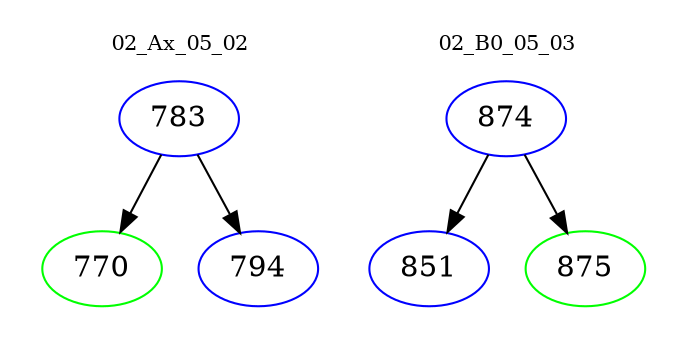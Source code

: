 digraph{
subgraph cluster_0 {
color = white
label = "02_Ax_05_02";
fontsize=10;
T0_783 [label="783", color="blue"]
T0_783 -> T0_770 [color="black"]
T0_770 [label="770", color="green"]
T0_783 -> T0_794 [color="black"]
T0_794 [label="794", color="blue"]
}
subgraph cluster_1 {
color = white
label = "02_B0_05_03";
fontsize=10;
T1_874 [label="874", color="blue"]
T1_874 -> T1_851 [color="black"]
T1_851 [label="851", color="blue"]
T1_874 -> T1_875 [color="black"]
T1_875 [label="875", color="green"]
}
}
